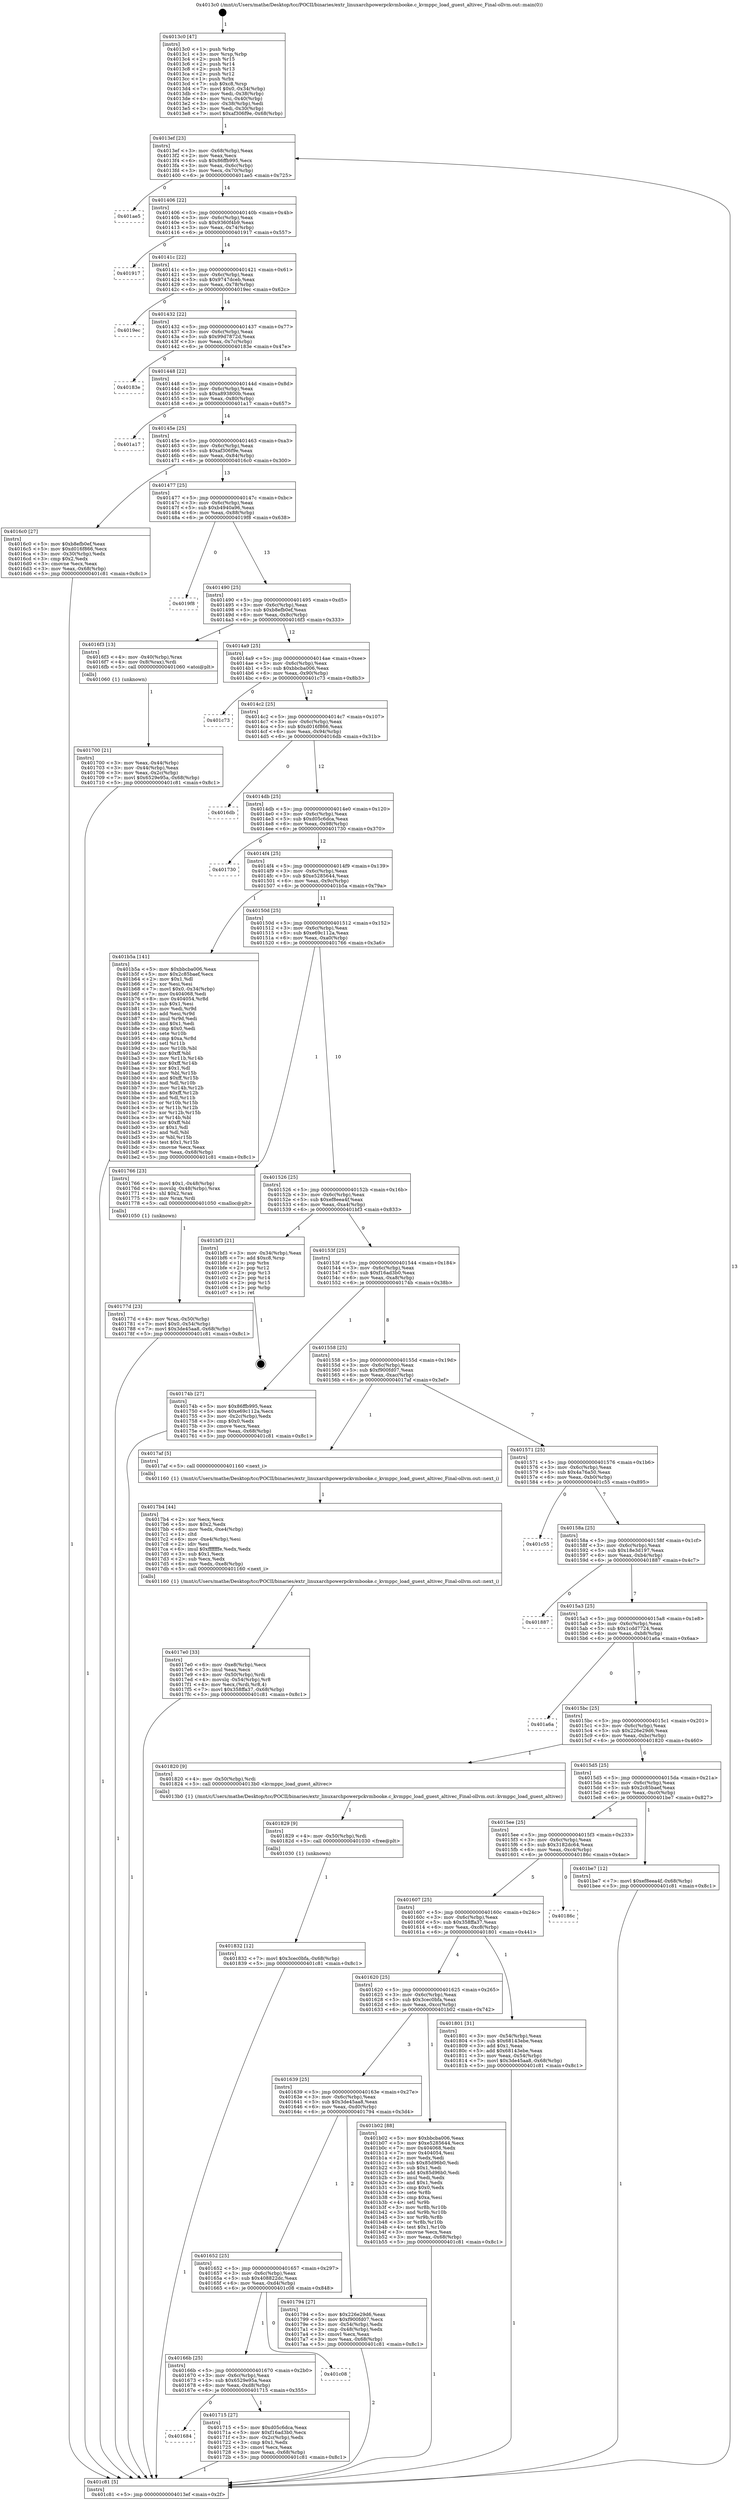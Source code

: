 digraph "0x4013c0" {
  label = "0x4013c0 (/mnt/c/Users/mathe/Desktop/tcc/POCII/binaries/extr_linuxarchpowerpckvmbooke.c_kvmppc_load_guest_altivec_Final-ollvm.out::main(0))"
  labelloc = "t"
  node[shape=record]

  Entry [label="",width=0.3,height=0.3,shape=circle,fillcolor=black,style=filled]
  "0x4013ef" [label="{
     0x4013ef [23]\l
     | [instrs]\l
     &nbsp;&nbsp;0x4013ef \<+3\>: mov -0x68(%rbp),%eax\l
     &nbsp;&nbsp;0x4013f2 \<+2\>: mov %eax,%ecx\l
     &nbsp;&nbsp;0x4013f4 \<+6\>: sub $0x86ffb995,%ecx\l
     &nbsp;&nbsp;0x4013fa \<+3\>: mov %eax,-0x6c(%rbp)\l
     &nbsp;&nbsp;0x4013fd \<+3\>: mov %ecx,-0x70(%rbp)\l
     &nbsp;&nbsp;0x401400 \<+6\>: je 0000000000401ae5 \<main+0x725\>\l
  }"]
  "0x401ae5" [label="{
     0x401ae5\l
  }", style=dashed]
  "0x401406" [label="{
     0x401406 [22]\l
     | [instrs]\l
     &nbsp;&nbsp;0x401406 \<+5\>: jmp 000000000040140b \<main+0x4b\>\l
     &nbsp;&nbsp;0x40140b \<+3\>: mov -0x6c(%rbp),%eax\l
     &nbsp;&nbsp;0x40140e \<+5\>: sub $0x9360f4b9,%eax\l
     &nbsp;&nbsp;0x401413 \<+3\>: mov %eax,-0x74(%rbp)\l
     &nbsp;&nbsp;0x401416 \<+6\>: je 0000000000401917 \<main+0x557\>\l
  }"]
  Exit [label="",width=0.3,height=0.3,shape=circle,fillcolor=black,style=filled,peripheries=2]
  "0x401917" [label="{
     0x401917\l
  }", style=dashed]
  "0x40141c" [label="{
     0x40141c [22]\l
     | [instrs]\l
     &nbsp;&nbsp;0x40141c \<+5\>: jmp 0000000000401421 \<main+0x61\>\l
     &nbsp;&nbsp;0x401421 \<+3\>: mov -0x6c(%rbp),%eax\l
     &nbsp;&nbsp;0x401424 \<+5\>: sub $0x9747dceb,%eax\l
     &nbsp;&nbsp;0x401429 \<+3\>: mov %eax,-0x78(%rbp)\l
     &nbsp;&nbsp;0x40142c \<+6\>: je 00000000004019ec \<main+0x62c\>\l
  }"]
  "0x401832" [label="{
     0x401832 [12]\l
     | [instrs]\l
     &nbsp;&nbsp;0x401832 \<+7\>: movl $0x3cec0bfa,-0x68(%rbp)\l
     &nbsp;&nbsp;0x401839 \<+5\>: jmp 0000000000401c81 \<main+0x8c1\>\l
  }"]
  "0x4019ec" [label="{
     0x4019ec\l
  }", style=dashed]
  "0x401432" [label="{
     0x401432 [22]\l
     | [instrs]\l
     &nbsp;&nbsp;0x401432 \<+5\>: jmp 0000000000401437 \<main+0x77\>\l
     &nbsp;&nbsp;0x401437 \<+3\>: mov -0x6c(%rbp),%eax\l
     &nbsp;&nbsp;0x40143a \<+5\>: sub $0x99d7872d,%eax\l
     &nbsp;&nbsp;0x40143f \<+3\>: mov %eax,-0x7c(%rbp)\l
     &nbsp;&nbsp;0x401442 \<+6\>: je 000000000040183e \<main+0x47e\>\l
  }"]
  "0x401829" [label="{
     0x401829 [9]\l
     | [instrs]\l
     &nbsp;&nbsp;0x401829 \<+4\>: mov -0x50(%rbp),%rdi\l
     &nbsp;&nbsp;0x40182d \<+5\>: call 0000000000401030 \<free@plt\>\l
     | [calls]\l
     &nbsp;&nbsp;0x401030 \{1\} (unknown)\l
  }"]
  "0x40183e" [label="{
     0x40183e\l
  }", style=dashed]
  "0x401448" [label="{
     0x401448 [22]\l
     | [instrs]\l
     &nbsp;&nbsp;0x401448 \<+5\>: jmp 000000000040144d \<main+0x8d\>\l
     &nbsp;&nbsp;0x40144d \<+3\>: mov -0x6c(%rbp),%eax\l
     &nbsp;&nbsp;0x401450 \<+5\>: sub $0xa893800b,%eax\l
     &nbsp;&nbsp;0x401455 \<+3\>: mov %eax,-0x80(%rbp)\l
     &nbsp;&nbsp;0x401458 \<+6\>: je 0000000000401a17 \<main+0x657\>\l
  }"]
  "0x4017e0" [label="{
     0x4017e0 [33]\l
     | [instrs]\l
     &nbsp;&nbsp;0x4017e0 \<+6\>: mov -0xe8(%rbp),%ecx\l
     &nbsp;&nbsp;0x4017e6 \<+3\>: imul %eax,%ecx\l
     &nbsp;&nbsp;0x4017e9 \<+4\>: mov -0x50(%rbp),%rdi\l
     &nbsp;&nbsp;0x4017ed \<+4\>: movslq -0x54(%rbp),%r8\l
     &nbsp;&nbsp;0x4017f1 \<+4\>: mov %ecx,(%rdi,%r8,4)\l
     &nbsp;&nbsp;0x4017f5 \<+7\>: movl $0x358ffa37,-0x68(%rbp)\l
     &nbsp;&nbsp;0x4017fc \<+5\>: jmp 0000000000401c81 \<main+0x8c1\>\l
  }"]
  "0x401a17" [label="{
     0x401a17\l
  }", style=dashed]
  "0x40145e" [label="{
     0x40145e [25]\l
     | [instrs]\l
     &nbsp;&nbsp;0x40145e \<+5\>: jmp 0000000000401463 \<main+0xa3\>\l
     &nbsp;&nbsp;0x401463 \<+3\>: mov -0x6c(%rbp),%eax\l
     &nbsp;&nbsp;0x401466 \<+5\>: sub $0xaf306f9e,%eax\l
     &nbsp;&nbsp;0x40146b \<+6\>: mov %eax,-0x84(%rbp)\l
     &nbsp;&nbsp;0x401471 \<+6\>: je 00000000004016c0 \<main+0x300\>\l
  }"]
  "0x4017b4" [label="{
     0x4017b4 [44]\l
     | [instrs]\l
     &nbsp;&nbsp;0x4017b4 \<+2\>: xor %ecx,%ecx\l
     &nbsp;&nbsp;0x4017b6 \<+5\>: mov $0x2,%edx\l
     &nbsp;&nbsp;0x4017bb \<+6\>: mov %edx,-0xe4(%rbp)\l
     &nbsp;&nbsp;0x4017c1 \<+1\>: cltd\l
     &nbsp;&nbsp;0x4017c2 \<+6\>: mov -0xe4(%rbp),%esi\l
     &nbsp;&nbsp;0x4017c8 \<+2\>: idiv %esi\l
     &nbsp;&nbsp;0x4017ca \<+6\>: imul $0xfffffffe,%edx,%edx\l
     &nbsp;&nbsp;0x4017d0 \<+3\>: sub $0x1,%ecx\l
     &nbsp;&nbsp;0x4017d3 \<+2\>: sub %ecx,%edx\l
     &nbsp;&nbsp;0x4017d5 \<+6\>: mov %edx,-0xe8(%rbp)\l
     &nbsp;&nbsp;0x4017db \<+5\>: call 0000000000401160 \<next_i\>\l
     | [calls]\l
     &nbsp;&nbsp;0x401160 \{1\} (/mnt/c/Users/mathe/Desktop/tcc/POCII/binaries/extr_linuxarchpowerpckvmbooke.c_kvmppc_load_guest_altivec_Final-ollvm.out::next_i)\l
  }"]
  "0x4016c0" [label="{
     0x4016c0 [27]\l
     | [instrs]\l
     &nbsp;&nbsp;0x4016c0 \<+5\>: mov $0xb8efb0ef,%eax\l
     &nbsp;&nbsp;0x4016c5 \<+5\>: mov $0xd016f866,%ecx\l
     &nbsp;&nbsp;0x4016ca \<+3\>: mov -0x30(%rbp),%edx\l
     &nbsp;&nbsp;0x4016cd \<+3\>: cmp $0x2,%edx\l
     &nbsp;&nbsp;0x4016d0 \<+3\>: cmovne %ecx,%eax\l
     &nbsp;&nbsp;0x4016d3 \<+3\>: mov %eax,-0x68(%rbp)\l
     &nbsp;&nbsp;0x4016d6 \<+5\>: jmp 0000000000401c81 \<main+0x8c1\>\l
  }"]
  "0x401477" [label="{
     0x401477 [25]\l
     | [instrs]\l
     &nbsp;&nbsp;0x401477 \<+5\>: jmp 000000000040147c \<main+0xbc\>\l
     &nbsp;&nbsp;0x40147c \<+3\>: mov -0x6c(%rbp),%eax\l
     &nbsp;&nbsp;0x40147f \<+5\>: sub $0xb4940a96,%eax\l
     &nbsp;&nbsp;0x401484 \<+6\>: mov %eax,-0x88(%rbp)\l
     &nbsp;&nbsp;0x40148a \<+6\>: je 00000000004019f8 \<main+0x638\>\l
  }"]
  "0x401c81" [label="{
     0x401c81 [5]\l
     | [instrs]\l
     &nbsp;&nbsp;0x401c81 \<+5\>: jmp 00000000004013ef \<main+0x2f\>\l
  }"]
  "0x4013c0" [label="{
     0x4013c0 [47]\l
     | [instrs]\l
     &nbsp;&nbsp;0x4013c0 \<+1\>: push %rbp\l
     &nbsp;&nbsp;0x4013c1 \<+3\>: mov %rsp,%rbp\l
     &nbsp;&nbsp;0x4013c4 \<+2\>: push %r15\l
     &nbsp;&nbsp;0x4013c6 \<+2\>: push %r14\l
     &nbsp;&nbsp;0x4013c8 \<+2\>: push %r13\l
     &nbsp;&nbsp;0x4013ca \<+2\>: push %r12\l
     &nbsp;&nbsp;0x4013cc \<+1\>: push %rbx\l
     &nbsp;&nbsp;0x4013cd \<+7\>: sub $0xc8,%rsp\l
     &nbsp;&nbsp;0x4013d4 \<+7\>: movl $0x0,-0x34(%rbp)\l
     &nbsp;&nbsp;0x4013db \<+3\>: mov %edi,-0x38(%rbp)\l
     &nbsp;&nbsp;0x4013de \<+4\>: mov %rsi,-0x40(%rbp)\l
     &nbsp;&nbsp;0x4013e2 \<+3\>: mov -0x38(%rbp),%edi\l
     &nbsp;&nbsp;0x4013e5 \<+3\>: mov %edi,-0x30(%rbp)\l
     &nbsp;&nbsp;0x4013e8 \<+7\>: movl $0xaf306f9e,-0x68(%rbp)\l
  }"]
  "0x40177d" [label="{
     0x40177d [23]\l
     | [instrs]\l
     &nbsp;&nbsp;0x40177d \<+4\>: mov %rax,-0x50(%rbp)\l
     &nbsp;&nbsp;0x401781 \<+7\>: movl $0x0,-0x54(%rbp)\l
     &nbsp;&nbsp;0x401788 \<+7\>: movl $0x3de45aa8,-0x68(%rbp)\l
     &nbsp;&nbsp;0x40178f \<+5\>: jmp 0000000000401c81 \<main+0x8c1\>\l
  }"]
  "0x4019f8" [label="{
     0x4019f8\l
  }", style=dashed]
  "0x401490" [label="{
     0x401490 [25]\l
     | [instrs]\l
     &nbsp;&nbsp;0x401490 \<+5\>: jmp 0000000000401495 \<main+0xd5\>\l
     &nbsp;&nbsp;0x401495 \<+3\>: mov -0x6c(%rbp),%eax\l
     &nbsp;&nbsp;0x401498 \<+5\>: sub $0xb8efb0ef,%eax\l
     &nbsp;&nbsp;0x40149d \<+6\>: mov %eax,-0x8c(%rbp)\l
     &nbsp;&nbsp;0x4014a3 \<+6\>: je 00000000004016f3 \<main+0x333\>\l
  }"]
  "0x401684" [label="{
     0x401684\l
  }", style=dashed]
  "0x4016f3" [label="{
     0x4016f3 [13]\l
     | [instrs]\l
     &nbsp;&nbsp;0x4016f3 \<+4\>: mov -0x40(%rbp),%rax\l
     &nbsp;&nbsp;0x4016f7 \<+4\>: mov 0x8(%rax),%rdi\l
     &nbsp;&nbsp;0x4016fb \<+5\>: call 0000000000401060 \<atoi@plt\>\l
     | [calls]\l
     &nbsp;&nbsp;0x401060 \{1\} (unknown)\l
  }"]
  "0x4014a9" [label="{
     0x4014a9 [25]\l
     | [instrs]\l
     &nbsp;&nbsp;0x4014a9 \<+5\>: jmp 00000000004014ae \<main+0xee\>\l
     &nbsp;&nbsp;0x4014ae \<+3\>: mov -0x6c(%rbp),%eax\l
     &nbsp;&nbsp;0x4014b1 \<+5\>: sub $0xbbcba006,%eax\l
     &nbsp;&nbsp;0x4014b6 \<+6\>: mov %eax,-0x90(%rbp)\l
     &nbsp;&nbsp;0x4014bc \<+6\>: je 0000000000401c73 \<main+0x8b3\>\l
  }"]
  "0x401700" [label="{
     0x401700 [21]\l
     | [instrs]\l
     &nbsp;&nbsp;0x401700 \<+3\>: mov %eax,-0x44(%rbp)\l
     &nbsp;&nbsp;0x401703 \<+3\>: mov -0x44(%rbp),%eax\l
     &nbsp;&nbsp;0x401706 \<+3\>: mov %eax,-0x2c(%rbp)\l
     &nbsp;&nbsp;0x401709 \<+7\>: movl $0x6529e95a,-0x68(%rbp)\l
     &nbsp;&nbsp;0x401710 \<+5\>: jmp 0000000000401c81 \<main+0x8c1\>\l
  }"]
  "0x401715" [label="{
     0x401715 [27]\l
     | [instrs]\l
     &nbsp;&nbsp;0x401715 \<+5\>: mov $0xd05c6dca,%eax\l
     &nbsp;&nbsp;0x40171a \<+5\>: mov $0xf16ad3b0,%ecx\l
     &nbsp;&nbsp;0x40171f \<+3\>: mov -0x2c(%rbp),%edx\l
     &nbsp;&nbsp;0x401722 \<+3\>: cmp $0x1,%edx\l
     &nbsp;&nbsp;0x401725 \<+3\>: cmovl %ecx,%eax\l
     &nbsp;&nbsp;0x401728 \<+3\>: mov %eax,-0x68(%rbp)\l
     &nbsp;&nbsp;0x40172b \<+5\>: jmp 0000000000401c81 \<main+0x8c1\>\l
  }"]
  "0x401c73" [label="{
     0x401c73\l
  }", style=dashed]
  "0x4014c2" [label="{
     0x4014c2 [25]\l
     | [instrs]\l
     &nbsp;&nbsp;0x4014c2 \<+5\>: jmp 00000000004014c7 \<main+0x107\>\l
     &nbsp;&nbsp;0x4014c7 \<+3\>: mov -0x6c(%rbp),%eax\l
     &nbsp;&nbsp;0x4014ca \<+5\>: sub $0xd016f866,%eax\l
     &nbsp;&nbsp;0x4014cf \<+6\>: mov %eax,-0x94(%rbp)\l
     &nbsp;&nbsp;0x4014d5 \<+6\>: je 00000000004016db \<main+0x31b\>\l
  }"]
  "0x40166b" [label="{
     0x40166b [25]\l
     | [instrs]\l
     &nbsp;&nbsp;0x40166b \<+5\>: jmp 0000000000401670 \<main+0x2b0\>\l
     &nbsp;&nbsp;0x401670 \<+3\>: mov -0x6c(%rbp),%eax\l
     &nbsp;&nbsp;0x401673 \<+5\>: sub $0x6529e95a,%eax\l
     &nbsp;&nbsp;0x401678 \<+6\>: mov %eax,-0xd8(%rbp)\l
     &nbsp;&nbsp;0x40167e \<+6\>: je 0000000000401715 \<main+0x355\>\l
  }"]
  "0x4016db" [label="{
     0x4016db\l
  }", style=dashed]
  "0x4014db" [label="{
     0x4014db [25]\l
     | [instrs]\l
     &nbsp;&nbsp;0x4014db \<+5\>: jmp 00000000004014e0 \<main+0x120\>\l
     &nbsp;&nbsp;0x4014e0 \<+3\>: mov -0x6c(%rbp),%eax\l
     &nbsp;&nbsp;0x4014e3 \<+5\>: sub $0xd05c6dca,%eax\l
     &nbsp;&nbsp;0x4014e8 \<+6\>: mov %eax,-0x98(%rbp)\l
     &nbsp;&nbsp;0x4014ee \<+6\>: je 0000000000401730 \<main+0x370\>\l
  }"]
  "0x401c08" [label="{
     0x401c08\l
  }", style=dashed]
  "0x401730" [label="{
     0x401730\l
  }", style=dashed]
  "0x4014f4" [label="{
     0x4014f4 [25]\l
     | [instrs]\l
     &nbsp;&nbsp;0x4014f4 \<+5\>: jmp 00000000004014f9 \<main+0x139\>\l
     &nbsp;&nbsp;0x4014f9 \<+3\>: mov -0x6c(%rbp),%eax\l
     &nbsp;&nbsp;0x4014fc \<+5\>: sub $0xe5285644,%eax\l
     &nbsp;&nbsp;0x401501 \<+6\>: mov %eax,-0x9c(%rbp)\l
     &nbsp;&nbsp;0x401507 \<+6\>: je 0000000000401b5a \<main+0x79a\>\l
  }"]
  "0x401652" [label="{
     0x401652 [25]\l
     | [instrs]\l
     &nbsp;&nbsp;0x401652 \<+5\>: jmp 0000000000401657 \<main+0x297\>\l
     &nbsp;&nbsp;0x401657 \<+3\>: mov -0x6c(%rbp),%eax\l
     &nbsp;&nbsp;0x40165a \<+5\>: sub $0x408822dc,%eax\l
     &nbsp;&nbsp;0x40165f \<+6\>: mov %eax,-0xd4(%rbp)\l
     &nbsp;&nbsp;0x401665 \<+6\>: je 0000000000401c08 \<main+0x848\>\l
  }"]
  "0x401b5a" [label="{
     0x401b5a [141]\l
     | [instrs]\l
     &nbsp;&nbsp;0x401b5a \<+5\>: mov $0xbbcba006,%eax\l
     &nbsp;&nbsp;0x401b5f \<+5\>: mov $0x2c85baef,%ecx\l
     &nbsp;&nbsp;0x401b64 \<+2\>: mov $0x1,%dl\l
     &nbsp;&nbsp;0x401b66 \<+2\>: xor %esi,%esi\l
     &nbsp;&nbsp;0x401b68 \<+7\>: movl $0x0,-0x34(%rbp)\l
     &nbsp;&nbsp;0x401b6f \<+7\>: mov 0x404068,%edi\l
     &nbsp;&nbsp;0x401b76 \<+8\>: mov 0x404054,%r8d\l
     &nbsp;&nbsp;0x401b7e \<+3\>: sub $0x1,%esi\l
     &nbsp;&nbsp;0x401b81 \<+3\>: mov %edi,%r9d\l
     &nbsp;&nbsp;0x401b84 \<+3\>: add %esi,%r9d\l
     &nbsp;&nbsp;0x401b87 \<+4\>: imul %r9d,%edi\l
     &nbsp;&nbsp;0x401b8b \<+3\>: and $0x1,%edi\l
     &nbsp;&nbsp;0x401b8e \<+3\>: cmp $0x0,%edi\l
     &nbsp;&nbsp;0x401b91 \<+4\>: sete %r10b\l
     &nbsp;&nbsp;0x401b95 \<+4\>: cmp $0xa,%r8d\l
     &nbsp;&nbsp;0x401b99 \<+4\>: setl %r11b\l
     &nbsp;&nbsp;0x401b9d \<+3\>: mov %r10b,%bl\l
     &nbsp;&nbsp;0x401ba0 \<+3\>: xor $0xff,%bl\l
     &nbsp;&nbsp;0x401ba3 \<+3\>: mov %r11b,%r14b\l
     &nbsp;&nbsp;0x401ba6 \<+4\>: xor $0xff,%r14b\l
     &nbsp;&nbsp;0x401baa \<+3\>: xor $0x1,%dl\l
     &nbsp;&nbsp;0x401bad \<+3\>: mov %bl,%r15b\l
     &nbsp;&nbsp;0x401bb0 \<+4\>: and $0xff,%r15b\l
     &nbsp;&nbsp;0x401bb4 \<+3\>: and %dl,%r10b\l
     &nbsp;&nbsp;0x401bb7 \<+3\>: mov %r14b,%r12b\l
     &nbsp;&nbsp;0x401bba \<+4\>: and $0xff,%r12b\l
     &nbsp;&nbsp;0x401bbe \<+3\>: and %dl,%r11b\l
     &nbsp;&nbsp;0x401bc1 \<+3\>: or %r10b,%r15b\l
     &nbsp;&nbsp;0x401bc4 \<+3\>: or %r11b,%r12b\l
     &nbsp;&nbsp;0x401bc7 \<+3\>: xor %r12b,%r15b\l
     &nbsp;&nbsp;0x401bca \<+3\>: or %r14b,%bl\l
     &nbsp;&nbsp;0x401bcd \<+3\>: xor $0xff,%bl\l
     &nbsp;&nbsp;0x401bd0 \<+3\>: or $0x1,%dl\l
     &nbsp;&nbsp;0x401bd3 \<+2\>: and %dl,%bl\l
     &nbsp;&nbsp;0x401bd5 \<+3\>: or %bl,%r15b\l
     &nbsp;&nbsp;0x401bd8 \<+4\>: test $0x1,%r15b\l
     &nbsp;&nbsp;0x401bdc \<+3\>: cmovne %ecx,%eax\l
     &nbsp;&nbsp;0x401bdf \<+3\>: mov %eax,-0x68(%rbp)\l
     &nbsp;&nbsp;0x401be2 \<+5\>: jmp 0000000000401c81 \<main+0x8c1\>\l
  }"]
  "0x40150d" [label="{
     0x40150d [25]\l
     | [instrs]\l
     &nbsp;&nbsp;0x40150d \<+5\>: jmp 0000000000401512 \<main+0x152\>\l
     &nbsp;&nbsp;0x401512 \<+3\>: mov -0x6c(%rbp),%eax\l
     &nbsp;&nbsp;0x401515 \<+5\>: sub $0xe69c112a,%eax\l
     &nbsp;&nbsp;0x40151a \<+6\>: mov %eax,-0xa0(%rbp)\l
     &nbsp;&nbsp;0x401520 \<+6\>: je 0000000000401766 \<main+0x3a6\>\l
  }"]
  "0x401794" [label="{
     0x401794 [27]\l
     | [instrs]\l
     &nbsp;&nbsp;0x401794 \<+5\>: mov $0x226e29d6,%eax\l
     &nbsp;&nbsp;0x401799 \<+5\>: mov $0xf900fd07,%ecx\l
     &nbsp;&nbsp;0x40179e \<+3\>: mov -0x54(%rbp),%edx\l
     &nbsp;&nbsp;0x4017a1 \<+3\>: cmp -0x48(%rbp),%edx\l
     &nbsp;&nbsp;0x4017a4 \<+3\>: cmovl %ecx,%eax\l
     &nbsp;&nbsp;0x4017a7 \<+3\>: mov %eax,-0x68(%rbp)\l
     &nbsp;&nbsp;0x4017aa \<+5\>: jmp 0000000000401c81 \<main+0x8c1\>\l
  }"]
  "0x401766" [label="{
     0x401766 [23]\l
     | [instrs]\l
     &nbsp;&nbsp;0x401766 \<+7\>: movl $0x1,-0x48(%rbp)\l
     &nbsp;&nbsp;0x40176d \<+4\>: movslq -0x48(%rbp),%rax\l
     &nbsp;&nbsp;0x401771 \<+4\>: shl $0x2,%rax\l
     &nbsp;&nbsp;0x401775 \<+3\>: mov %rax,%rdi\l
     &nbsp;&nbsp;0x401778 \<+5\>: call 0000000000401050 \<malloc@plt\>\l
     | [calls]\l
     &nbsp;&nbsp;0x401050 \{1\} (unknown)\l
  }"]
  "0x401526" [label="{
     0x401526 [25]\l
     | [instrs]\l
     &nbsp;&nbsp;0x401526 \<+5\>: jmp 000000000040152b \<main+0x16b\>\l
     &nbsp;&nbsp;0x40152b \<+3\>: mov -0x6c(%rbp),%eax\l
     &nbsp;&nbsp;0x40152e \<+5\>: sub $0xef8eea4f,%eax\l
     &nbsp;&nbsp;0x401533 \<+6\>: mov %eax,-0xa4(%rbp)\l
     &nbsp;&nbsp;0x401539 \<+6\>: je 0000000000401bf3 \<main+0x833\>\l
  }"]
  "0x401639" [label="{
     0x401639 [25]\l
     | [instrs]\l
     &nbsp;&nbsp;0x401639 \<+5\>: jmp 000000000040163e \<main+0x27e\>\l
     &nbsp;&nbsp;0x40163e \<+3\>: mov -0x6c(%rbp),%eax\l
     &nbsp;&nbsp;0x401641 \<+5\>: sub $0x3de45aa8,%eax\l
     &nbsp;&nbsp;0x401646 \<+6\>: mov %eax,-0xd0(%rbp)\l
     &nbsp;&nbsp;0x40164c \<+6\>: je 0000000000401794 \<main+0x3d4\>\l
  }"]
  "0x401bf3" [label="{
     0x401bf3 [21]\l
     | [instrs]\l
     &nbsp;&nbsp;0x401bf3 \<+3\>: mov -0x34(%rbp),%eax\l
     &nbsp;&nbsp;0x401bf6 \<+7\>: add $0xc8,%rsp\l
     &nbsp;&nbsp;0x401bfd \<+1\>: pop %rbx\l
     &nbsp;&nbsp;0x401bfe \<+2\>: pop %r12\l
     &nbsp;&nbsp;0x401c00 \<+2\>: pop %r13\l
     &nbsp;&nbsp;0x401c02 \<+2\>: pop %r14\l
     &nbsp;&nbsp;0x401c04 \<+2\>: pop %r15\l
     &nbsp;&nbsp;0x401c06 \<+1\>: pop %rbp\l
     &nbsp;&nbsp;0x401c07 \<+1\>: ret\l
  }"]
  "0x40153f" [label="{
     0x40153f [25]\l
     | [instrs]\l
     &nbsp;&nbsp;0x40153f \<+5\>: jmp 0000000000401544 \<main+0x184\>\l
     &nbsp;&nbsp;0x401544 \<+3\>: mov -0x6c(%rbp),%eax\l
     &nbsp;&nbsp;0x401547 \<+5\>: sub $0xf16ad3b0,%eax\l
     &nbsp;&nbsp;0x40154c \<+6\>: mov %eax,-0xa8(%rbp)\l
     &nbsp;&nbsp;0x401552 \<+6\>: je 000000000040174b \<main+0x38b\>\l
  }"]
  "0x401b02" [label="{
     0x401b02 [88]\l
     | [instrs]\l
     &nbsp;&nbsp;0x401b02 \<+5\>: mov $0xbbcba006,%eax\l
     &nbsp;&nbsp;0x401b07 \<+5\>: mov $0xe5285644,%ecx\l
     &nbsp;&nbsp;0x401b0c \<+7\>: mov 0x404068,%edx\l
     &nbsp;&nbsp;0x401b13 \<+7\>: mov 0x404054,%esi\l
     &nbsp;&nbsp;0x401b1a \<+2\>: mov %edx,%edi\l
     &nbsp;&nbsp;0x401b1c \<+6\>: sub $0x85d96b0,%edi\l
     &nbsp;&nbsp;0x401b22 \<+3\>: sub $0x1,%edi\l
     &nbsp;&nbsp;0x401b25 \<+6\>: add $0x85d96b0,%edi\l
     &nbsp;&nbsp;0x401b2b \<+3\>: imul %edi,%edx\l
     &nbsp;&nbsp;0x401b2e \<+3\>: and $0x1,%edx\l
     &nbsp;&nbsp;0x401b31 \<+3\>: cmp $0x0,%edx\l
     &nbsp;&nbsp;0x401b34 \<+4\>: sete %r8b\l
     &nbsp;&nbsp;0x401b38 \<+3\>: cmp $0xa,%esi\l
     &nbsp;&nbsp;0x401b3b \<+4\>: setl %r9b\l
     &nbsp;&nbsp;0x401b3f \<+3\>: mov %r8b,%r10b\l
     &nbsp;&nbsp;0x401b42 \<+3\>: and %r9b,%r10b\l
     &nbsp;&nbsp;0x401b45 \<+3\>: xor %r9b,%r8b\l
     &nbsp;&nbsp;0x401b48 \<+3\>: or %r8b,%r10b\l
     &nbsp;&nbsp;0x401b4b \<+4\>: test $0x1,%r10b\l
     &nbsp;&nbsp;0x401b4f \<+3\>: cmovne %ecx,%eax\l
     &nbsp;&nbsp;0x401b52 \<+3\>: mov %eax,-0x68(%rbp)\l
     &nbsp;&nbsp;0x401b55 \<+5\>: jmp 0000000000401c81 \<main+0x8c1\>\l
  }"]
  "0x40174b" [label="{
     0x40174b [27]\l
     | [instrs]\l
     &nbsp;&nbsp;0x40174b \<+5\>: mov $0x86ffb995,%eax\l
     &nbsp;&nbsp;0x401750 \<+5\>: mov $0xe69c112a,%ecx\l
     &nbsp;&nbsp;0x401755 \<+3\>: mov -0x2c(%rbp),%edx\l
     &nbsp;&nbsp;0x401758 \<+3\>: cmp $0x0,%edx\l
     &nbsp;&nbsp;0x40175b \<+3\>: cmove %ecx,%eax\l
     &nbsp;&nbsp;0x40175e \<+3\>: mov %eax,-0x68(%rbp)\l
     &nbsp;&nbsp;0x401761 \<+5\>: jmp 0000000000401c81 \<main+0x8c1\>\l
  }"]
  "0x401558" [label="{
     0x401558 [25]\l
     | [instrs]\l
     &nbsp;&nbsp;0x401558 \<+5\>: jmp 000000000040155d \<main+0x19d\>\l
     &nbsp;&nbsp;0x40155d \<+3\>: mov -0x6c(%rbp),%eax\l
     &nbsp;&nbsp;0x401560 \<+5\>: sub $0xf900fd07,%eax\l
     &nbsp;&nbsp;0x401565 \<+6\>: mov %eax,-0xac(%rbp)\l
     &nbsp;&nbsp;0x40156b \<+6\>: je 00000000004017af \<main+0x3ef\>\l
  }"]
  "0x401620" [label="{
     0x401620 [25]\l
     | [instrs]\l
     &nbsp;&nbsp;0x401620 \<+5\>: jmp 0000000000401625 \<main+0x265\>\l
     &nbsp;&nbsp;0x401625 \<+3\>: mov -0x6c(%rbp),%eax\l
     &nbsp;&nbsp;0x401628 \<+5\>: sub $0x3cec0bfa,%eax\l
     &nbsp;&nbsp;0x40162d \<+6\>: mov %eax,-0xcc(%rbp)\l
     &nbsp;&nbsp;0x401633 \<+6\>: je 0000000000401b02 \<main+0x742\>\l
  }"]
  "0x4017af" [label="{
     0x4017af [5]\l
     | [instrs]\l
     &nbsp;&nbsp;0x4017af \<+5\>: call 0000000000401160 \<next_i\>\l
     | [calls]\l
     &nbsp;&nbsp;0x401160 \{1\} (/mnt/c/Users/mathe/Desktop/tcc/POCII/binaries/extr_linuxarchpowerpckvmbooke.c_kvmppc_load_guest_altivec_Final-ollvm.out::next_i)\l
  }"]
  "0x401571" [label="{
     0x401571 [25]\l
     | [instrs]\l
     &nbsp;&nbsp;0x401571 \<+5\>: jmp 0000000000401576 \<main+0x1b6\>\l
     &nbsp;&nbsp;0x401576 \<+3\>: mov -0x6c(%rbp),%eax\l
     &nbsp;&nbsp;0x401579 \<+5\>: sub $0x4a76a50,%eax\l
     &nbsp;&nbsp;0x40157e \<+6\>: mov %eax,-0xb0(%rbp)\l
     &nbsp;&nbsp;0x401584 \<+6\>: je 0000000000401c55 \<main+0x895\>\l
  }"]
  "0x401801" [label="{
     0x401801 [31]\l
     | [instrs]\l
     &nbsp;&nbsp;0x401801 \<+3\>: mov -0x54(%rbp),%eax\l
     &nbsp;&nbsp;0x401804 \<+5\>: sub $0x68143ebe,%eax\l
     &nbsp;&nbsp;0x401809 \<+3\>: add $0x1,%eax\l
     &nbsp;&nbsp;0x40180c \<+5\>: add $0x68143ebe,%eax\l
     &nbsp;&nbsp;0x401811 \<+3\>: mov %eax,-0x54(%rbp)\l
     &nbsp;&nbsp;0x401814 \<+7\>: movl $0x3de45aa8,-0x68(%rbp)\l
     &nbsp;&nbsp;0x40181b \<+5\>: jmp 0000000000401c81 \<main+0x8c1\>\l
  }"]
  "0x401c55" [label="{
     0x401c55\l
  }", style=dashed]
  "0x40158a" [label="{
     0x40158a [25]\l
     | [instrs]\l
     &nbsp;&nbsp;0x40158a \<+5\>: jmp 000000000040158f \<main+0x1cf\>\l
     &nbsp;&nbsp;0x40158f \<+3\>: mov -0x6c(%rbp),%eax\l
     &nbsp;&nbsp;0x401592 \<+5\>: sub $0x18e3d197,%eax\l
     &nbsp;&nbsp;0x401597 \<+6\>: mov %eax,-0xb4(%rbp)\l
     &nbsp;&nbsp;0x40159d \<+6\>: je 0000000000401887 \<main+0x4c7\>\l
  }"]
  "0x401607" [label="{
     0x401607 [25]\l
     | [instrs]\l
     &nbsp;&nbsp;0x401607 \<+5\>: jmp 000000000040160c \<main+0x24c\>\l
     &nbsp;&nbsp;0x40160c \<+3\>: mov -0x6c(%rbp),%eax\l
     &nbsp;&nbsp;0x40160f \<+5\>: sub $0x358ffa37,%eax\l
     &nbsp;&nbsp;0x401614 \<+6\>: mov %eax,-0xc8(%rbp)\l
     &nbsp;&nbsp;0x40161a \<+6\>: je 0000000000401801 \<main+0x441\>\l
  }"]
  "0x401887" [label="{
     0x401887\l
  }", style=dashed]
  "0x4015a3" [label="{
     0x4015a3 [25]\l
     | [instrs]\l
     &nbsp;&nbsp;0x4015a3 \<+5\>: jmp 00000000004015a8 \<main+0x1e8\>\l
     &nbsp;&nbsp;0x4015a8 \<+3\>: mov -0x6c(%rbp),%eax\l
     &nbsp;&nbsp;0x4015ab \<+5\>: sub $0x1cdd7724,%eax\l
     &nbsp;&nbsp;0x4015b0 \<+6\>: mov %eax,-0xb8(%rbp)\l
     &nbsp;&nbsp;0x4015b6 \<+6\>: je 0000000000401a6a \<main+0x6aa\>\l
  }"]
  "0x40186c" [label="{
     0x40186c\l
  }", style=dashed]
  "0x401a6a" [label="{
     0x401a6a\l
  }", style=dashed]
  "0x4015bc" [label="{
     0x4015bc [25]\l
     | [instrs]\l
     &nbsp;&nbsp;0x4015bc \<+5\>: jmp 00000000004015c1 \<main+0x201\>\l
     &nbsp;&nbsp;0x4015c1 \<+3\>: mov -0x6c(%rbp),%eax\l
     &nbsp;&nbsp;0x4015c4 \<+5\>: sub $0x226e29d6,%eax\l
     &nbsp;&nbsp;0x4015c9 \<+6\>: mov %eax,-0xbc(%rbp)\l
     &nbsp;&nbsp;0x4015cf \<+6\>: je 0000000000401820 \<main+0x460\>\l
  }"]
  "0x4015ee" [label="{
     0x4015ee [25]\l
     | [instrs]\l
     &nbsp;&nbsp;0x4015ee \<+5\>: jmp 00000000004015f3 \<main+0x233\>\l
     &nbsp;&nbsp;0x4015f3 \<+3\>: mov -0x6c(%rbp),%eax\l
     &nbsp;&nbsp;0x4015f6 \<+5\>: sub $0x3182dc64,%eax\l
     &nbsp;&nbsp;0x4015fb \<+6\>: mov %eax,-0xc4(%rbp)\l
     &nbsp;&nbsp;0x401601 \<+6\>: je 000000000040186c \<main+0x4ac\>\l
  }"]
  "0x401820" [label="{
     0x401820 [9]\l
     | [instrs]\l
     &nbsp;&nbsp;0x401820 \<+4\>: mov -0x50(%rbp),%rdi\l
     &nbsp;&nbsp;0x401824 \<+5\>: call 00000000004013b0 \<kvmppc_load_guest_altivec\>\l
     | [calls]\l
     &nbsp;&nbsp;0x4013b0 \{1\} (/mnt/c/Users/mathe/Desktop/tcc/POCII/binaries/extr_linuxarchpowerpckvmbooke.c_kvmppc_load_guest_altivec_Final-ollvm.out::kvmppc_load_guest_altivec)\l
  }"]
  "0x4015d5" [label="{
     0x4015d5 [25]\l
     | [instrs]\l
     &nbsp;&nbsp;0x4015d5 \<+5\>: jmp 00000000004015da \<main+0x21a\>\l
     &nbsp;&nbsp;0x4015da \<+3\>: mov -0x6c(%rbp),%eax\l
     &nbsp;&nbsp;0x4015dd \<+5\>: sub $0x2c85baef,%eax\l
     &nbsp;&nbsp;0x4015e2 \<+6\>: mov %eax,-0xc0(%rbp)\l
     &nbsp;&nbsp;0x4015e8 \<+6\>: je 0000000000401be7 \<main+0x827\>\l
  }"]
  "0x401be7" [label="{
     0x401be7 [12]\l
     | [instrs]\l
     &nbsp;&nbsp;0x401be7 \<+7\>: movl $0xef8eea4f,-0x68(%rbp)\l
     &nbsp;&nbsp;0x401bee \<+5\>: jmp 0000000000401c81 \<main+0x8c1\>\l
  }"]
  Entry -> "0x4013c0" [label=" 1"]
  "0x4013ef" -> "0x401ae5" [label=" 0"]
  "0x4013ef" -> "0x401406" [label=" 14"]
  "0x401bf3" -> Exit [label=" 1"]
  "0x401406" -> "0x401917" [label=" 0"]
  "0x401406" -> "0x40141c" [label=" 14"]
  "0x401be7" -> "0x401c81" [label=" 1"]
  "0x40141c" -> "0x4019ec" [label=" 0"]
  "0x40141c" -> "0x401432" [label=" 14"]
  "0x401b5a" -> "0x401c81" [label=" 1"]
  "0x401432" -> "0x40183e" [label=" 0"]
  "0x401432" -> "0x401448" [label=" 14"]
  "0x401b02" -> "0x401c81" [label=" 1"]
  "0x401448" -> "0x401a17" [label=" 0"]
  "0x401448" -> "0x40145e" [label=" 14"]
  "0x401832" -> "0x401c81" [label=" 1"]
  "0x40145e" -> "0x4016c0" [label=" 1"]
  "0x40145e" -> "0x401477" [label=" 13"]
  "0x4016c0" -> "0x401c81" [label=" 1"]
  "0x4013c0" -> "0x4013ef" [label=" 1"]
  "0x401c81" -> "0x4013ef" [label=" 13"]
  "0x401829" -> "0x401832" [label=" 1"]
  "0x401477" -> "0x4019f8" [label=" 0"]
  "0x401477" -> "0x401490" [label=" 13"]
  "0x401820" -> "0x401829" [label=" 1"]
  "0x401490" -> "0x4016f3" [label=" 1"]
  "0x401490" -> "0x4014a9" [label=" 12"]
  "0x4016f3" -> "0x401700" [label=" 1"]
  "0x401700" -> "0x401c81" [label=" 1"]
  "0x401801" -> "0x401c81" [label=" 1"]
  "0x4014a9" -> "0x401c73" [label=" 0"]
  "0x4014a9" -> "0x4014c2" [label=" 12"]
  "0x4017e0" -> "0x401c81" [label=" 1"]
  "0x4014c2" -> "0x4016db" [label=" 0"]
  "0x4014c2" -> "0x4014db" [label=" 12"]
  "0x4017af" -> "0x4017b4" [label=" 1"]
  "0x4014db" -> "0x401730" [label=" 0"]
  "0x4014db" -> "0x4014f4" [label=" 12"]
  "0x401794" -> "0x401c81" [label=" 2"]
  "0x4014f4" -> "0x401b5a" [label=" 1"]
  "0x4014f4" -> "0x40150d" [label=" 11"]
  "0x401766" -> "0x40177d" [label=" 1"]
  "0x40150d" -> "0x401766" [label=" 1"]
  "0x40150d" -> "0x401526" [label=" 10"]
  "0x40174b" -> "0x401c81" [label=" 1"]
  "0x401526" -> "0x401bf3" [label=" 1"]
  "0x401526" -> "0x40153f" [label=" 9"]
  "0x40166b" -> "0x401684" [label=" 0"]
  "0x40153f" -> "0x40174b" [label=" 1"]
  "0x40153f" -> "0x401558" [label=" 8"]
  "0x40166b" -> "0x401715" [label=" 1"]
  "0x401558" -> "0x4017af" [label=" 1"]
  "0x401558" -> "0x401571" [label=" 7"]
  "0x401652" -> "0x40166b" [label=" 1"]
  "0x401571" -> "0x401c55" [label=" 0"]
  "0x401571" -> "0x40158a" [label=" 7"]
  "0x401652" -> "0x401c08" [label=" 0"]
  "0x40158a" -> "0x401887" [label=" 0"]
  "0x40158a" -> "0x4015a3" [label=" 7"]
  "0x401639" -> "0x401652" [label=" 1"]
  "0x4015a3" -> "0x401a6a" [label=" 0"]
  "0x4015a3" -> "0x4015bc" [label=" 7"]
  "0x401639" -> "0x401794" [label=" 2"]
  "0x4015bc" -> "0x401820" [label=" 1"]
  "0x4015bc" -> "0x4015d5" [label=" 6"]
  "0x401620" -> "0x401639" [label=" 3"]
  "0x4015d5" -> "0x401be7" [label=" 1"]
  "0x4015d5" -> "0x4015ee" [label=" 5"]
  "0x401715" -> "0x401c81" [label=" 1"]
  "0x4015ee" -> "0x40186c" [label=" 0"]
  "0x4015ee" -> "0x401607" [label=" 5"]
  "0x40177d" -> "0x401c81" [label=" 1"]
  "0x401607" -> "0x401801" [label=" 1"]
  "0x401607" -> "0x401620" [label=" 4"]
  "0x4017b4" -> "0x4017e0" [label=" 1"]
  "0x401620" -> "0x401b02" [label=" 1"]
}
